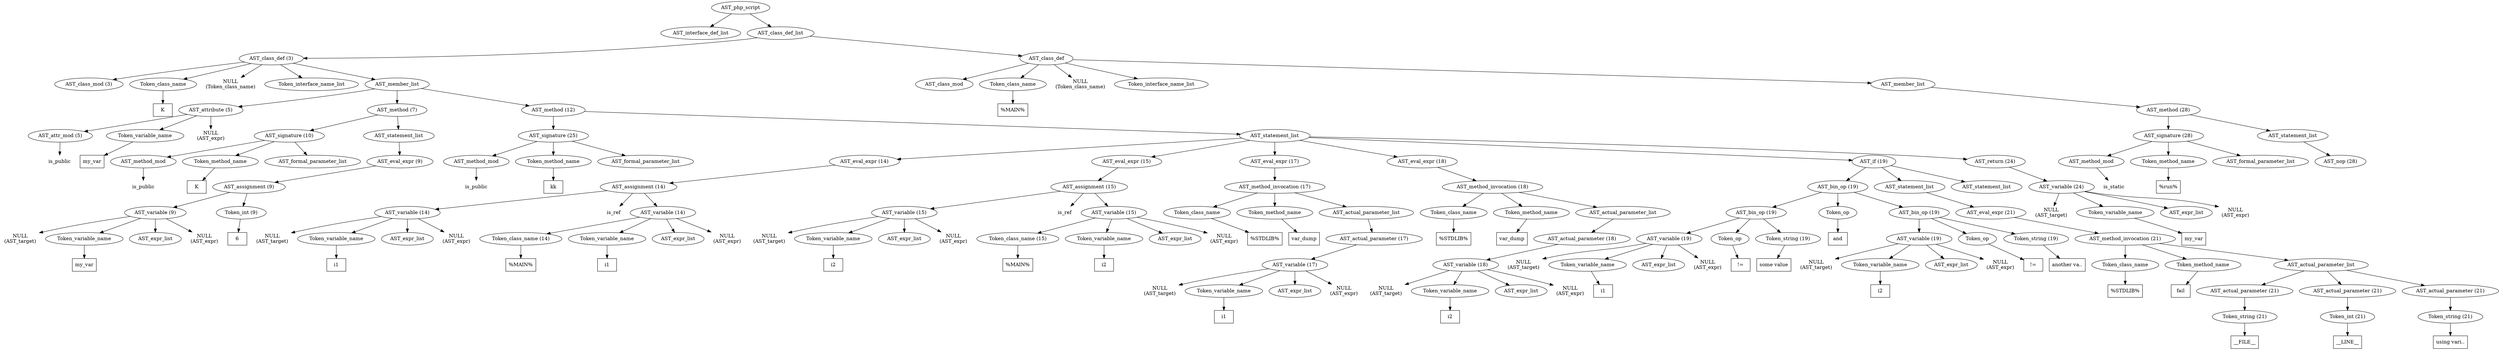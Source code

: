 /*
 * AST in dot format generated by phc -- the PHP compiler
 */

digraph AST {
node_0 [label="AST_php_script"];
node_1 [label="AST_interface_def_list"];
node_2 [label="AST_class_def_list"];
node_3 [label="AST_class_def (3)"];
node_4 [label="AST_class_mod (3)"];
node_5 [label="Token_class_name"];
node_6 [label="K", shape=box]
node_5 -> node_6;
node_7 [label="NULL\n(Token_class_name)", shape=plaintext]
node_8 [label="Token_interface_name_list"];
node_9 [label="AST_member_list"];
node_10 [label="AST_attribute (5)"];
node_11 [label="AST_attr_mod (5)"];
node_12 [label="is_public", shape=plaintext]
node_11 -> node_12;
node_13 [label="Token_variable_name"];
node_14 [label="my_var", shape=box]
node_13 -> node_14;
node_15 [label="NULL\n(AST_expr)", shape=plaintext]
node_10 -> node_15;
node_10 -> node_13;
node_10 -> node_11;
node_16 [label="AST_method (7)"];
node_17 [label="AST_signature (10)"];
node_18 [label="AST_method_mod"];
node_19 [label="is_public", shape=plaintext]
node_18 -> node_19;
node_20 [label="Token_method_name"];
node_21 [label="K", shape=box]
node_20 -> node_21;
node_22 [label="AST_formal_parameter_list"];
node_17 -> node_22;
node_17 -> node_20;
node_17 -> node_18;
node_23 [label="AST_statement_list"];
node_24 [label="AST_eval_expr (9)"];
node_25 [label="AST_assignment (9)"];
node_26 [label="AST_variable (9)"];
node_27 [label="NULL\n(AST_target)", shape=plaintext]
node_28 [label="Token_variable_name"];
node_29 [label="my_var", shape=box]
node_28 -> node_29;
node_30 [label="AST_expr_list"];
node_31 [label="NULL\n(AST_expr)", shape=plaintext]
node_26 -> node_31;
node_26 -> node_30;
node_26 -> node_28;
node_26 -> node_27;
node_32 [label="Token_int (9)"];
node_33 [label="6", shape=box]
node_32 -> node_33;
node_25 -> node_32;
node_25 -> node_26;
node_24 -> node_25;
node_23 -> node_24;
node_16 -> node_23;
node_16 -> node_17;
node_34 [label="AST_method (12)"];
node_35 [label="AST_signature (25)"];
node_36 [label="AST_method_mod"];
node_37 [label="is_public", shape=plaintext]
node_36 -> node_37;
node_38 [label="Token_method_name"];
node_39 [label="kk", shape=box]
node_38 -> node_39;
node_40 [label="AST_formal_parameter_list"];
node_35 -> node_40;
node_35 -> node_38;
node_35 -> node_36;
node_41 [label="AST_statement_list"];
node_42 [label="AST_eval_expr (14)"];
node_43 [label="AST_assignment (14)"];
node_44 [label="AST_variable (14)"];
node_45 [label="NULL\n(AST_target)", shape=plaintext]
node_46 [label="Token_variable_name"];
node_47 [label="i1", shape=box]
node_46 -> node_47;
node_48 [label="AST_expr_list"];
node_49 [label="NULL\n(AST_expr)", shape=plaintext]
node_44 -> node_49;
node_44 -> node_48;
node_44 -> node_46;
node_44 -> node_45;
node_50 [label="is_ref", shape=plaintext]
node_51 [label="AST_variable (14)"];
node_52 [label="Token_class_name (14)"];
node_53 [label="%MAIN%", shape=box]
node_52 -> node_53;
node_54 [label="Token_variable_name"];
node_55 [label="i1", shape=box]
node_54 -> node_55;
node_56 [label="AST_expr_list"];
node_57 [label="NULL\n(AST_expr)", shape=plaintext]
node_51 -> node_57;
node_51 -> node_56;
node_51 -> node_54;
node_51 -> node_52;
node_43 -> node_51;
node_43 -> node_50;
node_43 -> node_44;
node_42 -> node_43;
node_58 [label="AST_eval_expr (15)"];
node_59 [label="AST_assignment (15)"];
node_60 [label="AST_variable (15)"];
node_61 [label="NULL\n(AST_target)", shape=plaintext]
node_62 [label="Token_variable_name"];
node_63 [label="i2", shape=box]
node_62 -> node_63;
node_64 [label="AST_expr_list"];
node_65 [label="NULL\n(AST_expr)", shape=plaintext]
node_60 -> node_65;
node_60 -> node_64;
node_60 -> node_62;
node_60 -> node_61;
node_66 [label="is_ref", shape=plaintext]
node_67 [label="AST_variable (15)"];
node_68 [label="Token_class_name (15)"];
node_69 [label="%MAIN%", shape=box]
node_68 -> node_69;
node_70 [label="Token_variable_name"];
node_71 [label="i2", shape=box]
node_70 -> node_71;
node_72 [label="AST_expr_list"];
node_73 [label="NULL\n(AST_expr)", shape=plaintext]
node_67 -> node_73;
node_67 -> node_72;
node_67 -> node_70;
node_67 -> node_68;
node_59 -> node_67;
node_59 -> node_66;
node_59 -> node_60;
node_58 -> node_59;
node_74 [label="AST_eval_expr (17)"];
node_75 [label="AST_method_invocation (17)"];
node_76 [label="Token_class_name"];
node_77 [label="%STDLIB%", shape=box]
node_76 -> node_77;
node_78 [label="Token_method_name"];
node_79 [label="var_dump", shape=box]
node_78 -> node_79;
node_80 [label="AST_actual_parameter_list"];
node_81 [label="AST_actual_parameter (17)"];
node_82 [label="AST_variable (17)"];
node_83 [label="NULL\n(AST_target)", shape=plaintext]
node_84 [label="Token_variable_name"];
node_85 [label="i1", shape=box]
node_84 -> node_85;
node_86 [label="AST_expr_list"];
node_87 [label="NULL\n(AST_expr)", shape=plaintext]
node_82 -> node_87;
node_82 -> node_86;
node_82 -> node_84;
node_82 -> node_83;
node_81 -> node_82;
node_80 -> node_81;
node_75 -> node_80;
node_75 -> node_78;
node_75 -> node_76;
node_74 -> node_75;
node_88 [label="AST_eval_expr (18)"];
node_89 [label="AST_method_invocation (18)"];
node_90 [label="Token_class_name"];
node_91 [label="%STDLIB%", shape=box]
node_90 -> node_91;
node_92 [label="Token_method_name"];
node_93 [label="var_dump", shape=box]
node_92 -> node_93;
node_94 [label="AST_actual_parameter_list"];
node_95 [label="AST_actual_parameter (18)"];
node_96 [label="AST_variable (18)"];
node_97 [label="NULL\n(AST_target)", shape=plaintext]
node_98 [label="Token_variable_name"];
node_99 [label="i2", shape=box]
node_98 -> node_99;
node_100 [label="AST_expr_list"];
node_101 [label="NULL\n(AST_expr)", shape=plaintext]
node_96 -> node_101;
node_96 -> node_100;
node_96 -> node_98;
node_96 -> node_97;
node_95 -> node_96;
node_94 -> node_95;
node_89 -> node_94;
node_89 -> node_92;
node_89 -> node_90;
node_88 -> node_89;
node_102 [label="AST_if (19)"];
node_103 [label="AST_bin_op (19)"];
node_104 [label="AST_bin_op (19)"];
node_105 [label="AST_variable (19)"];
node_106 [label="NULL\n(AST_target)", shape=plaintext]
node_107 [label="Token_variable_name"];
node_108 [label="i1", shape=box]
node_107 -> node_108;
node_109 [label="AST_expr_list"];
node_110 [label="NULL\n(AST_expr)", shape=plaintext]
node_105 -> node_110;
node_105 -> node_109;
node_105 -> node_107;
node_105 -> node_106;
node_111 [label="Token_op"];
node_112 [label="!=", shape=box]
node_111 -> node_112;
node_113 [label="Token_string (19)"];
node_114 [label="some value", shape=box]
node_113 -> node_114;
node_104 -> node_113;
node_104 -> node_111;
node_104 -> node_105;
node_115 [label="Token_op"];
node_116 [label="and", shape=box]
node_115 -> node_116;
node_117 [label="AST_bin_op (19)"];
node_118 [label="AST_variable (19)"];
node_119 [label="NULL\n(AST_target)", shape=plaintext]
node_120 [label="Token_variable_name"];
node_121 [label="i2", shape=box]
node_120 -> node_121;
node_122 [label="AST_expr_list"];
node_123 [label="NULL\n(AST_expr)", shape=plaintext]
node_118 -> node_123;
node_118 -> node_122;
node_118 -> node_120;
node_118 -> node_119;
node_124 [label="Token_op"];
node_125 [label="!=", shape=box]
node_124 -> node_125;
node_126 [label="Token_string (19)"];
node_127 [label="another va..", shape=box]
node_126 -> node_127;
node_117 -> node_126;
node_117 -> node_124;
node_117 -> node_118;
node_103 -> node_117;
node_103 -> node_115;
node_103 -> node_104;
node_128 [label="AST_statement_list"];
node_129 [label="AST_eval_expr (21)"];
node_130 [label="AST_method_invocation (21)"];
node_131 [label="Token_class_name"];
node_132 [label="%STDLIB%", shape=box]
node_131 -> node_132;
node_133 [label="Token_method_name"];
node_134 [label="fail", shape=box]
node_133 -> node_134;
node_135 [label="AST_actual_parameter_list"];
node_136 [label="AST_actual_parameter (21)"];
node_137 [label="Token_string (21)"];
node_138 [label="__FILE__", shape=box]
node_137 -> node_138;
node_136 -> node_137;
node_139 [label="AST_actual_parameter (21)"];
node_140 [label="Token_int (21)"];
node_141 [label="__LINE__", shape=box]
node_140 -> node_141;
node_139 -> node_140;
node_142 [label="AST_actual_parameter (21)"];
node_143 [label="Token_string (21)"];
node_144 [label="using vari..", shape=box]
node_143 -> node_144;
node_142 -> node_143;
node_135 -> node_142;
node_135 -> node_139;
node_135 -> node_136;
node_130 -> node_135;
node_130 -> node_133;
node_130 -> node_131;
node_129 -> node_130;
node_128 -> node_129;
node_145 [label="AST_statement_list"];
node_102 -> node_145;
node_102 -> node_128;
node_102 -> node_103;
node_146 [label="AST_return (24)"];
node_147 [label="AST_variable (24)"];
node_148 [label="NULL\n(AST_target)", shape=plaintext]
node_149 [label="Token_variable_name"];
node_150 [label="my_var", shape=box]
node_149 -> node_150;
node_151 [label="AST_expr_list"];
node_152 [label="NULL\n(AST_expr)", shape=plaintext]
node_147 -> node_152;
node_147 -> node_151;
node_147 -> node_149;
node_147 -> node_148;
node_146 -> node_147;
node_41 -> node_146;
node_41 -> node_102;
node_41 -> node_88;
node_41 -> node_74;
node_41 -> node_58;
node_41 -> node_42;
node_34 -> node_41;
node_34 -> node_35;
node_9 -> node_34;
node_9 -> node_16;
node_9 -> node_10;
node_3 -> node_9;
node_3 -> node_8;
node_3 -> node_7;
node_3 -> node_5;
node_3 -> node_4;
node_153 [label="AST_class_def"];
node_154 [label="AST_class_mod"];
node_155 [label="Token_class_name"];
node_156 [label="%MAIN%", shape=box]
node_155 -> node_156;
node_157 [label="NULL\n(Token_class_name)", shape=plaintext]
node_158 [label="Token_interface_name_list"];
node_159 [label="AST_member_list"];
node_160 [label="AST_method (28)"];
node_161 [label="AST_signature (28)"];
node_162 [label="AST_method_mod"];
node_163 [label="is_static", shape=plaintext]
node_162 -> node_163;
node_164 [label="Token_method_name"];
node_165 [label="%run%", shape=box]
node_164 -> node_165;
node_166 [label="AST_formal_parameter_list"];
node_161 -> node_166;
node_161 -> node_164;
node_161 -> node_162;
node_167 [label="AST_statement_list"];
node_168 [label="AST_nop (28)"];
node_167 -> node_168;
node_160 -> node_167;
node_160 -> node_161;
node_159 -> node_160;
node_153 -> node_159;
node_153 -> node_158;
node_153 -> node_157;
node_153 -> node_155;
node_153 -> node_154;
node_2 -> node_153;
node_2 -> node_3;
node_0 -> node_2;
node_0 -> node_1;
}
